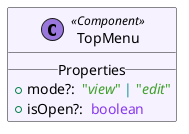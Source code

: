@startuml
set separator ::
skinparam groupInheritance 5
skinparam packageStyle Rectangle
skinparam class {
  BackgroundColor<<Component>> #f6f2ff
  BackgroundColor<<ErrorPage>> #edd1e1
  BackgroundColor<<Layout>> #f8ffe5
  BackgroundColor<<Page>> #fff0e5
}
class "TopMenu" as src/lib/components/menus/topmenu/TopMenu.svelte << (C, #9977DD) Component >> {
  __ Properties __
  +mode?: <color:#DF8E1D><i> </i></color><color:#40A02B>"</color><color:#40A02B><i>view</i></color><color:#40A02B>"</color><color:#DF8E1D><i> </i></color><color:#179299>|</color><color:#DF8E1D><i> </i></color><color:#40A02B>"</color><color:#40A02B><i>edit</i></color><color:#40A02B>"</color>
  +isOpen?: <color:#DF8E1D><i> </i></color><color:#8839EF>boolean</color>
}
@enduml